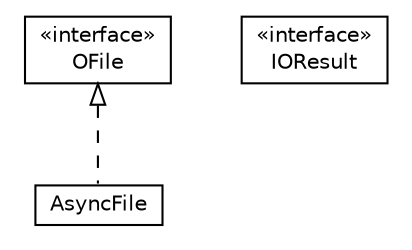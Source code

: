 #!/usr/local/bin/dot
#
# Class diagram 
# Generated by UMLGraph version R5_6-24-gf6e263 (http://www.umlgraph.org/)
#

digraph G {
	edge [fontname="Helvetica",fontsize=10,labelfontname="Helvetica",labelfontsize=10];
	node [fontname="Helvetica",fontsize=10,shape=plaintext];
	nodesep=0.25;
	ranksep=0.5;
	// com.orientechnologies.orient.core.storage.fs.AsyncFile
	c346458 [label=<<table title="com.orientechnologies.orient.core.storage.fs.AsyncFile" border="0" cellborder="1" cellspacing="0" cellpadding="2" port="p" href="./AsyncFile.html">
		<tr><td><table border="0" cellspacing="0" cellpadding="1">
<tr><td align="center" balign="center"> AsyncFile </td></tr>
		</table></td></tr>
		</table>>, URL="./AsyncFile.html", fontname="Helvetica", fontcolor="black", fontsize=10.0];
	// com.orientechnologies.orient.core.storage.fs.IOResult
	c346459 [label=<<table title="com.orientechnologies.orient.core.storage.fs.IOResult" border="0" cellborder="1" cellspacing="0" cellpadding="2" port="p" href="./IOResult.html">
		<tr><td><table border="0" cellspacing="0" cellpadding="1">
<tr><td align="center" balign="center"> &#171;interface&#187; </td></tr>
<tr><td align="center" balign="center"> IOResult </td></tr>
		</table></td></tr>
		</table>>, URL="./IOResult.html", fontname="Helvetica", fontcolor="black", fontsize=10.0];
	// com.orientechnologies.orient.core.storage.fs.OFile
	c346460 [label=<<table title="com.orientechnologies.orient.core.storage.fs.OFile" border="0" cellborder="1" cellspacing="0" cellpadding="2" port="p" href="./OFile.html">
		<tr><td><table border="0" cellspacing="0" cellpadding="1">
<tr><td align="center" balign="center"> &#171;interface&#187; </td></tr>
<tr><td align="center" balign="center"> OFile </td></tr>
		</table></td></tr>
		</table>>, URL="./OFile.html", fontname="Helvetica", fontcolor="black", fontsize=10.0];
	//com.orientechnologies.orient.core.storage.fs.AsyncFile implements com.orientechnologies.orient.core.storage.fs.OFile
	c346460:p -> c346458:p [dir=back,arrowtail=empty,style=dashed];
}

